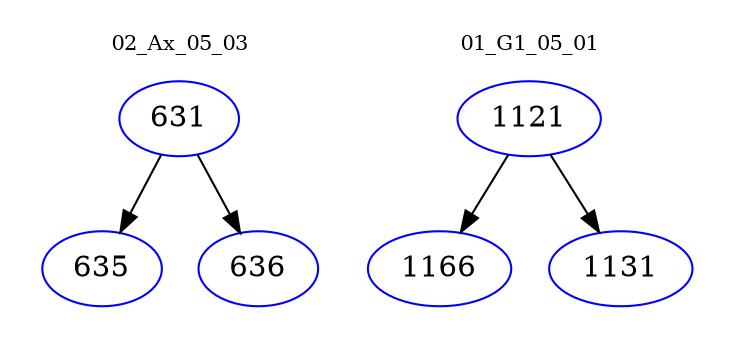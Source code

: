 digraph{
subgraph cluster_0 {
color = white
label = "02_Ax_05_03";
fontsize=10;
T0_631 [label="631", color="blue"]
T0_631 -> T0_635 [color="black"]
T0_635 [label="635", color="blue"]
T0_631 -> T0_636 [color="black"]
T0_636 [label="636", color="blue"]
}
subgraph cluster_1 {
color = white
label = "01_G1_05_01";
fontsize=10;
T1_1121 [label="1121", color="blue"]
T1_1121 -> T1_1166 [color="black"]
T1_1166 [label="1166", color="blue"]
T1_1121 -> T1_1131 [color="black"]
T1_1131 [label="1131", color="blue"]
}
}
